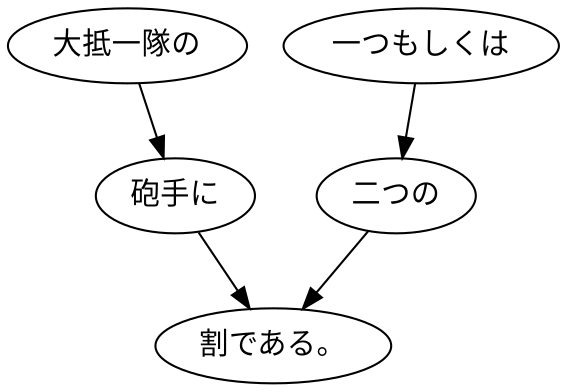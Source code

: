 digraph graph5066 {
	node0 [label="大抵一隊の"];
	node1 [label="砲手に"];
	node2 [label="一つもしくは"];
	node3 [label="二つの"];
	node4 [label="割である。"];
	node0 -> node1;
	node1 -> node4;
	node2 -> node3;
	node3 -> node4;
}
